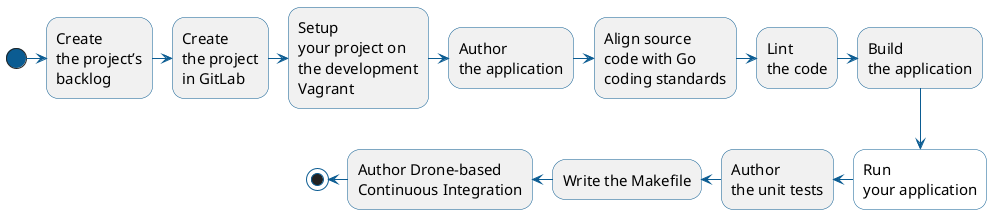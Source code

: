 @startuml
skinparam shadowing false

skinparam title {
  FontStyle "Thin"
  FontSize 30
}

skinparam activity {
  BorderColor #0B5C92
  FontName "Yanone Kaffeesatz"
  FontStyle "Thin"
  FontSize 15
}

skinparam activityDiamond {
  BorderColor #0B5C92
  BackgroundColor #e0e59a
  FontStyle "Thin"
  FontSize 15
}

skinparam activityStart {
  Color #0B5C92
}

skinparam activityEnd {
  Color #0B5C92
}

skinparam arrow {
  Color #0B5C92
}

skinparam note {
  BorderColor #0B5C92
  BackgroundColor #FEFECE
  FontStyle "Thin"
  FontSize 15
}

(*) -right->“Create\nthe project’s\nbacklog”
-right->“Create\nthe project\nin GitLab”
-right->“Setup\nyour project on\nthe development\nVagrant”
-right->“Author\nthe application”
-right->“Align source\ncode with Go\ncoding standards”
-right->“Lint\nthe code”
-right->“Build\nthe application”
-down->“Run\nyour application” #FFFFFF
-left->“Author\nthe unit tests”
-left->“Write the Makefile”
-left->“Author Drone-based\nContinuous Integration”
-left-> (*)
@enduml
